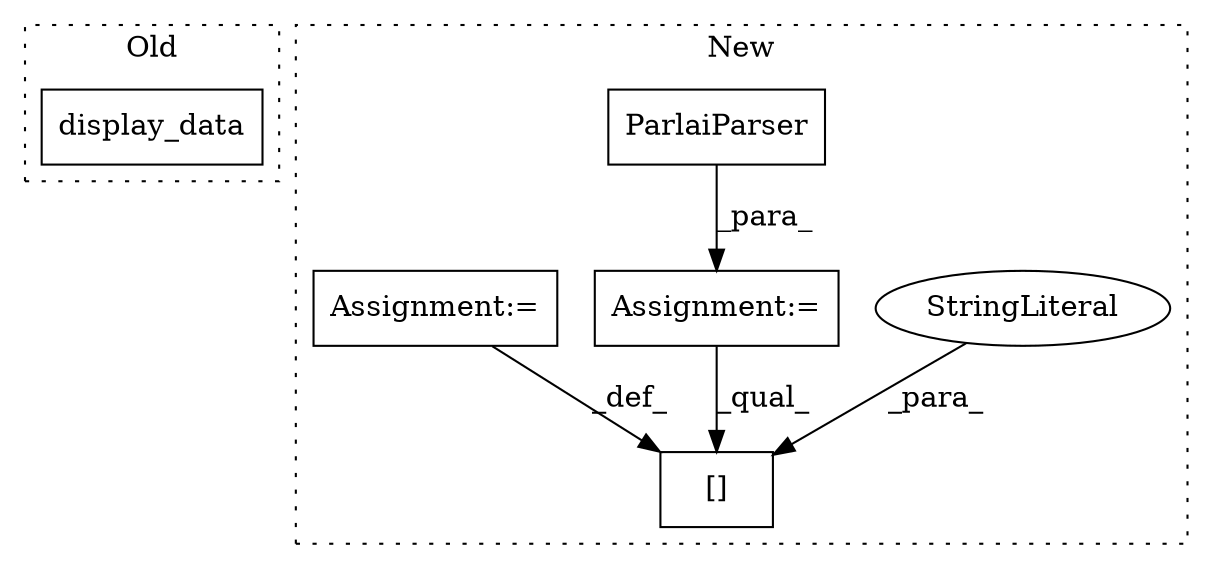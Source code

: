 digraph G {
subgraph cluster0 {
1 [label="display_data" a="32" s="340,386" l="13,1" shape="box"];
label = "Old";
style="dotted";
}
subgraph cluster1 {
2 [label="[]" a="2" s="664,678" l="4,1" shape="box"];
3 [label="StringLiteral" a="45" s="668" l="10" shape="ellipse"];
4 [label="ParlaiParser" a="32" s="367,390" l="13,1" shape="box"];
5 [label="Assignment:=" a="7" s="366" l="1" shape="box"];
6 [label="Assignment:=" a="7" s="679" l="1" shape="box"];
label = "New";
style="dotted";
}
3 -> 2 [label="_para_"];
4 -> 5 [label="_para_"];
5 -> 2 [label="_qual_"];
6 -> 2 [label="_def_"];
}